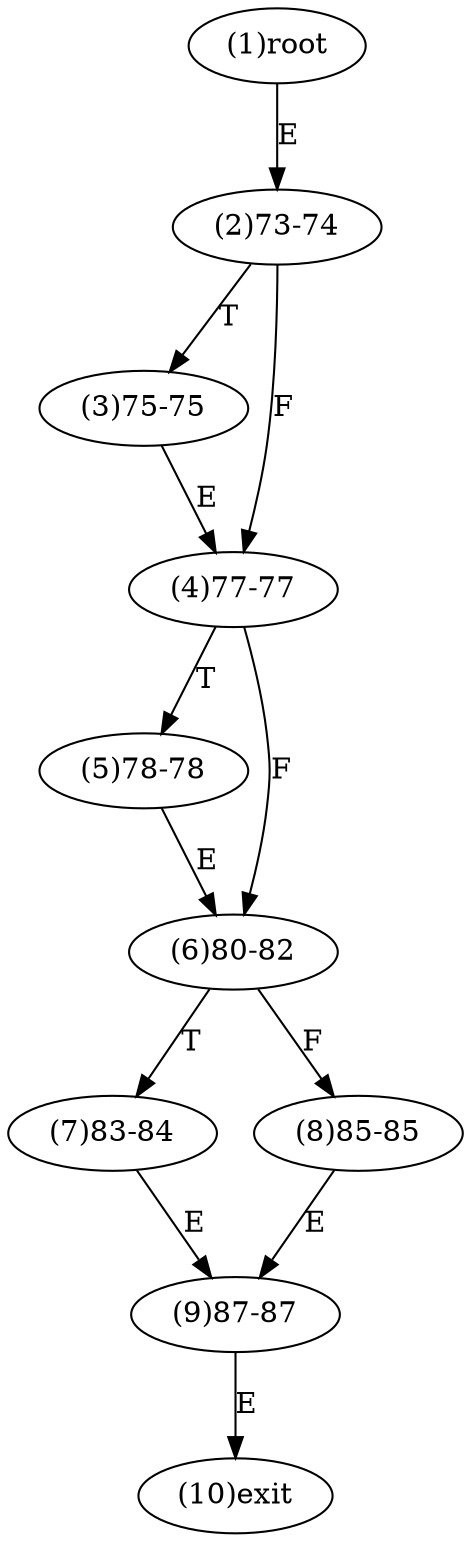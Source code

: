 digraph "" { 
1[ label="(1)root"];
2[ label="(2)73-74"];
3[ label="(3)75-75"];
4[ label="(4)77-77"];
5[ label="(5)78-78"];
6[ label="(6)80-82"];
7[ label="(7)83-84"];
8[ label="(8)85-85"];
9[ label="(9)87-87"];
10[ label="(10)exit"];
1->2[ label="E"];
2->4[ label="F"];
2->3[ label="T"];
3->4[ label="E"];
4->6[ label="F"];
4->5[ label="T"];
5->6[ label="E"];
6->8[ label="F"];
6->7[ label="T"];
7->9[ label="E"];
8->9[ label="E"];
9->10[ label="E"];
}